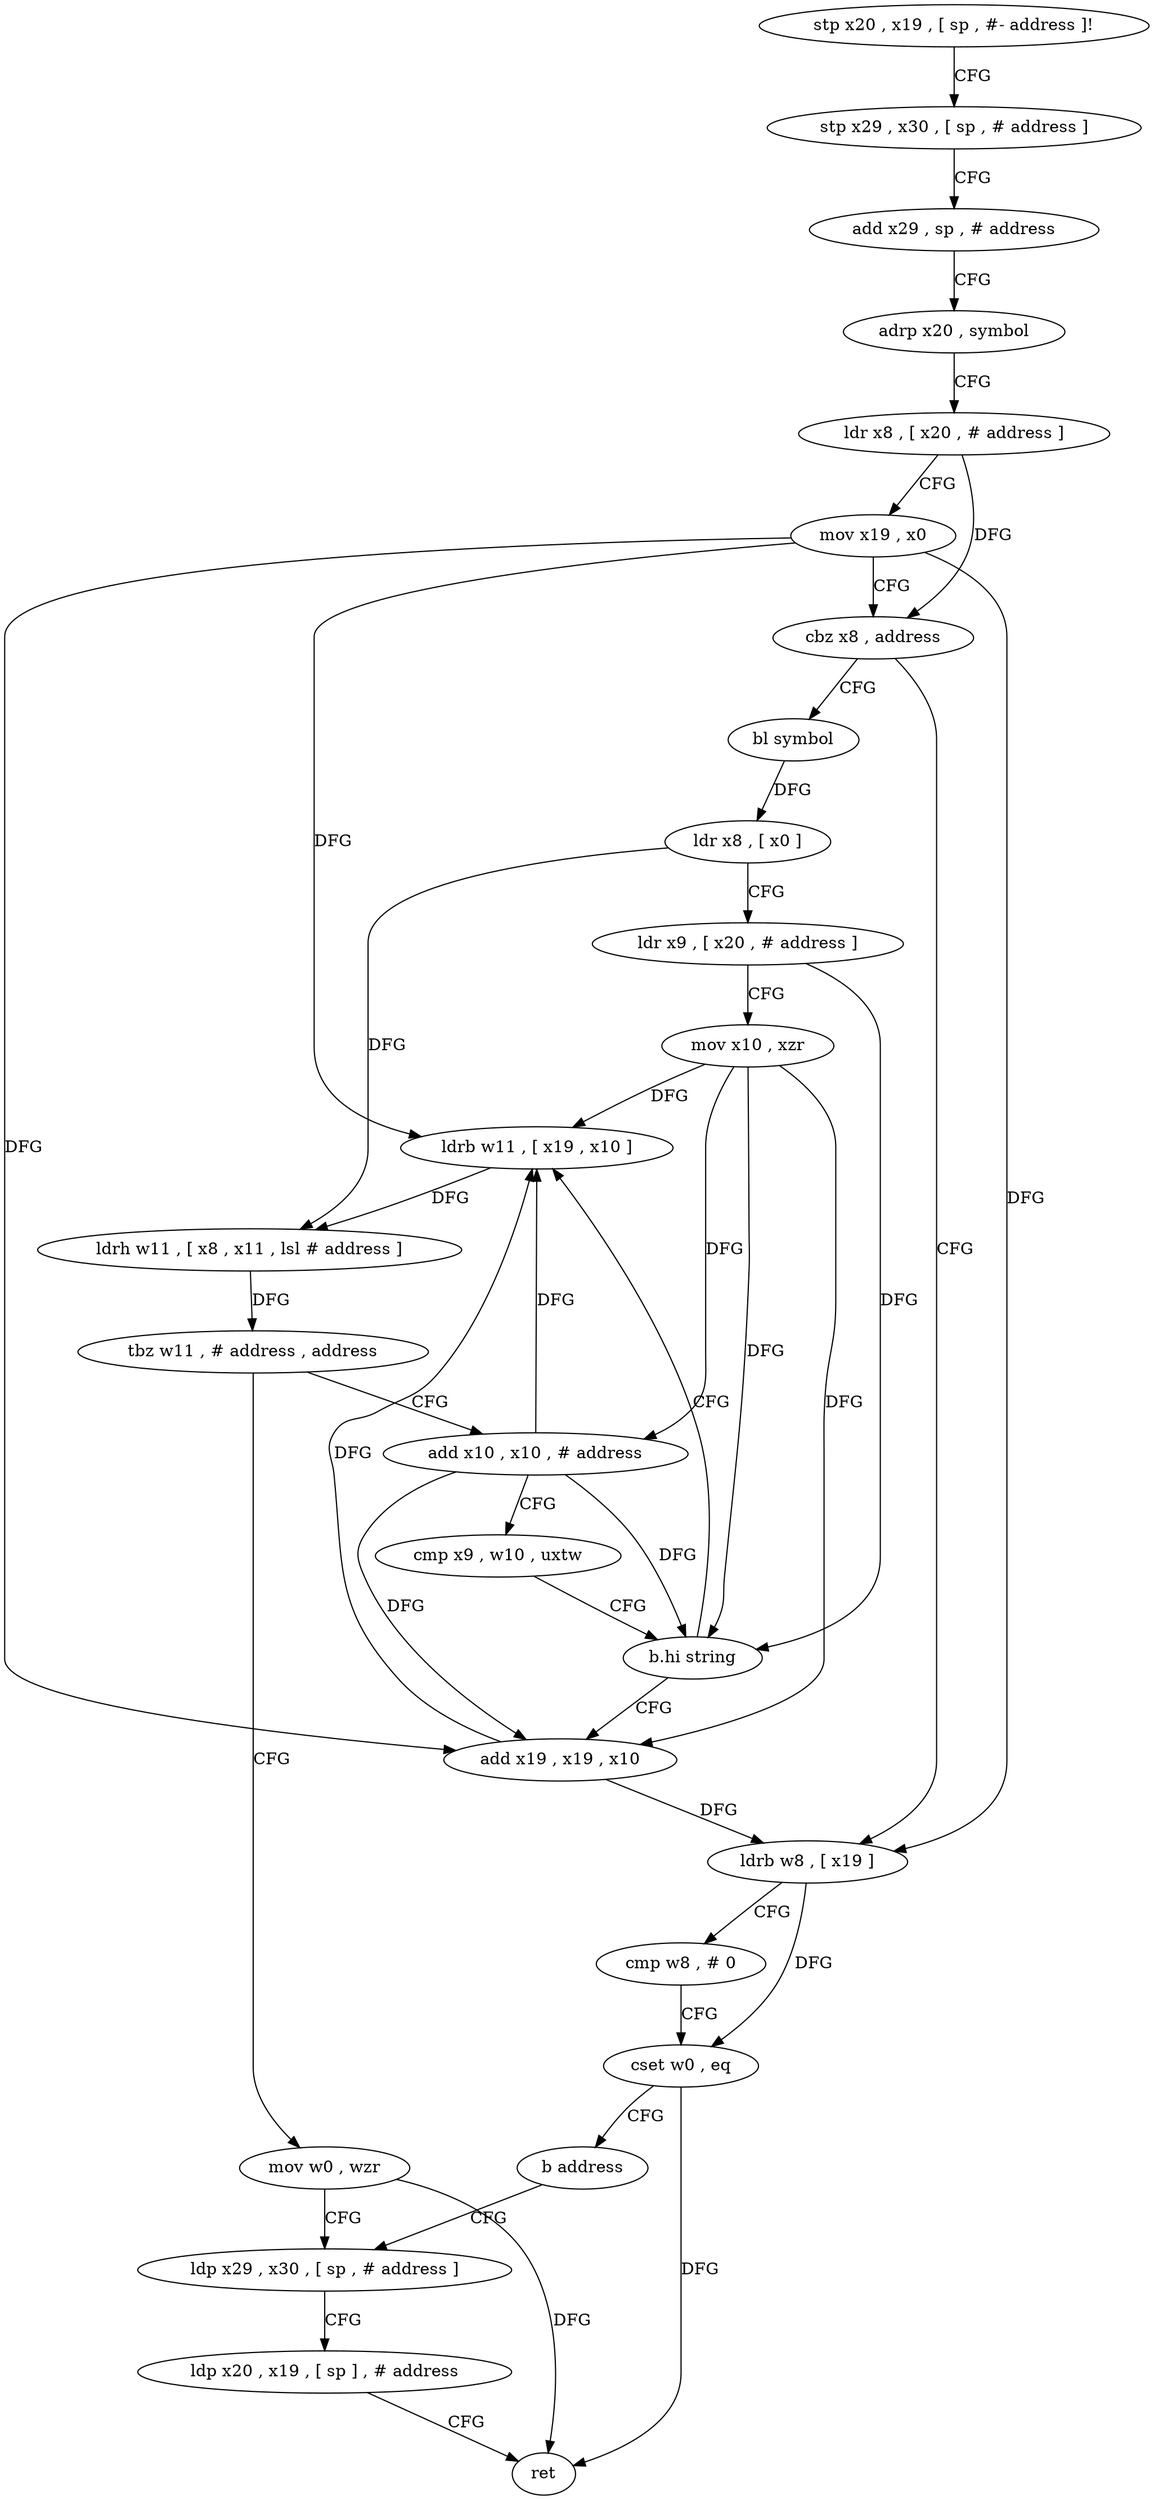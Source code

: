 digraph "func" {
"4207232" [label = "stp x20 , x19 , [ sp , #- address ]!" ]
"4207236" [label = "stp x29 , x30 , [ sp , # address ]" ]
"4207240" [label = "add x29 , sp , # address" ]
"4207244" [label = "adrp x20 , symbol" ]
"4207248" [label = "ldr x8 , [ x20 , # address ]" ]
"4207252" [label = "mov x19 , x0" ]
"4207256" [label = "cbz x8 , address" ]
"4207304" [label = "ldrb w8 , [ x19 ]" ]
"4207260" [label = "bl symbol" ]
"4207308" [label = "cmp w8 , # 0" ]
"4207312" [label = "cset w0 , eq" ]
"4207316" [label = "b address" ]
"4207324" [label = "ldp x29 , x30 , [ sp , # address ]" ]
"4207264" [label = "ldr x8 , [ x0 ]" ]
"4207268" [label = "ldr x9 , [ x20 , # address ]" ]
"4207272" [label = "mov x10 , xzr" ]
"4207276" [label = "ldrb w11 , [ x19 , x10 ]" ]
"4207328" [label = "ldp x20 , x19 , [ sp ] , # address" ]
"4207332" [label = "ret" ]
"4207320" [label = "mov w0 , wzr" ]
"4207288" [label = "add x10 , x10 , # address" ]
"4207292" [label = "cmp x9 , w10 , uxtw" ]
"4207296" [label = "b.hi string" ]
"4207300" [label = "add x19 , x19 , x10" ]
"4207280" [label = "ldrh w11 , [ x8 , x11 , lsl # address ]" ]
"4207284" [label = "tbz w11 , # address , address" ]
"4207232" -> "4207236" [ label = "CFG" ]
"4207236" -> "4207240" [ label = "CFG" ]
"4207240" -> "4207244" [ label = "CFG" ]
"4207244" -> "4207248" [ label = "CFG" ]
"4207248" -> "4207252" [ label = "CFG" ]
"4207248" -> "4207256" [ label = "DFG" ]
"4207252" -> "4207256" [ label = "CFG" ]
"4207252" -> "4207304" [ label = "DFG" ]
"4207252" -> "4207276" [ label = "DFG" ]
"4207252" -> "4207300" [ label = "DFG" ]
"4207256" -> "4207304" [ label = "CFG" ]
"4207256" -> "4207260" [ label = "CFG" ]
"4207304" -> "4207308" [ label = "CFG" ]
"4207304" -> "4207312" [ label = "DFG" ]
"4207260" -> "4207264" [ label = "DFG" ]
"4207308" -> "4207312" [ label = "CFG" ]
"4207312" -> "4207316" [ label = "CFG" ]
"4207312" -> "4207332" [ label = "DFG" ]
"4207316" -> "4207324" [ label = "CFG" ]
"4207324" -> "4207328" [ label = "CFG" ]
"4207264" -> "4207268" [ label = "CFG" ]
"4207264" -> "4207280" [ label = "DFG" ]
"4207268" -> "4207272" [ label = "CFG" ]
"4207268" -> "4207296" [ label = "DFG" ]
"4207272" -> "4207276" [ label = "DFG" ]
"4207272" -> "4207288" [ label = "DFG" ]
"4207272" -> "4207296" [ label = "DFG" ]
"4207272" -> "4207300" [ label = "DFG" ]
"4207276" -> "4207280" [ label = "DFG" ]
"4207328" -> "4207332" [ label = "CFG" ]
"4207320" -> "4207324" [ label = "CFG" ]
"4207320" -> "4207332" [ label = "DFG" ]
"4207288" -> "4207292" [ label = "CFG" ]
"4207288" -> "4207276" [ label = "DFG" ]
"4207288" -> "4207296" [ label = "DFG" ]
"4207288" -> "4207300" [ label = "DFG" ]
"4207292" -> "4207296" [ label = "CFG" ]
"4207296" -> "4207276" [ label = "CFG" ]
"4207296" -> "4207300" [ label = "CFG" ]
"4207300" -> "4207304" [ label = "DFG" ]
"4207300" -> "4207276" [ label = "DFG" ]
"4207280" -> "4207284" [ label = "DFG" ]
"4207284" -> "4207320" [ label = "CFG" ]
"4207284" -> "4207288" [ label = "CFG" ]
}
